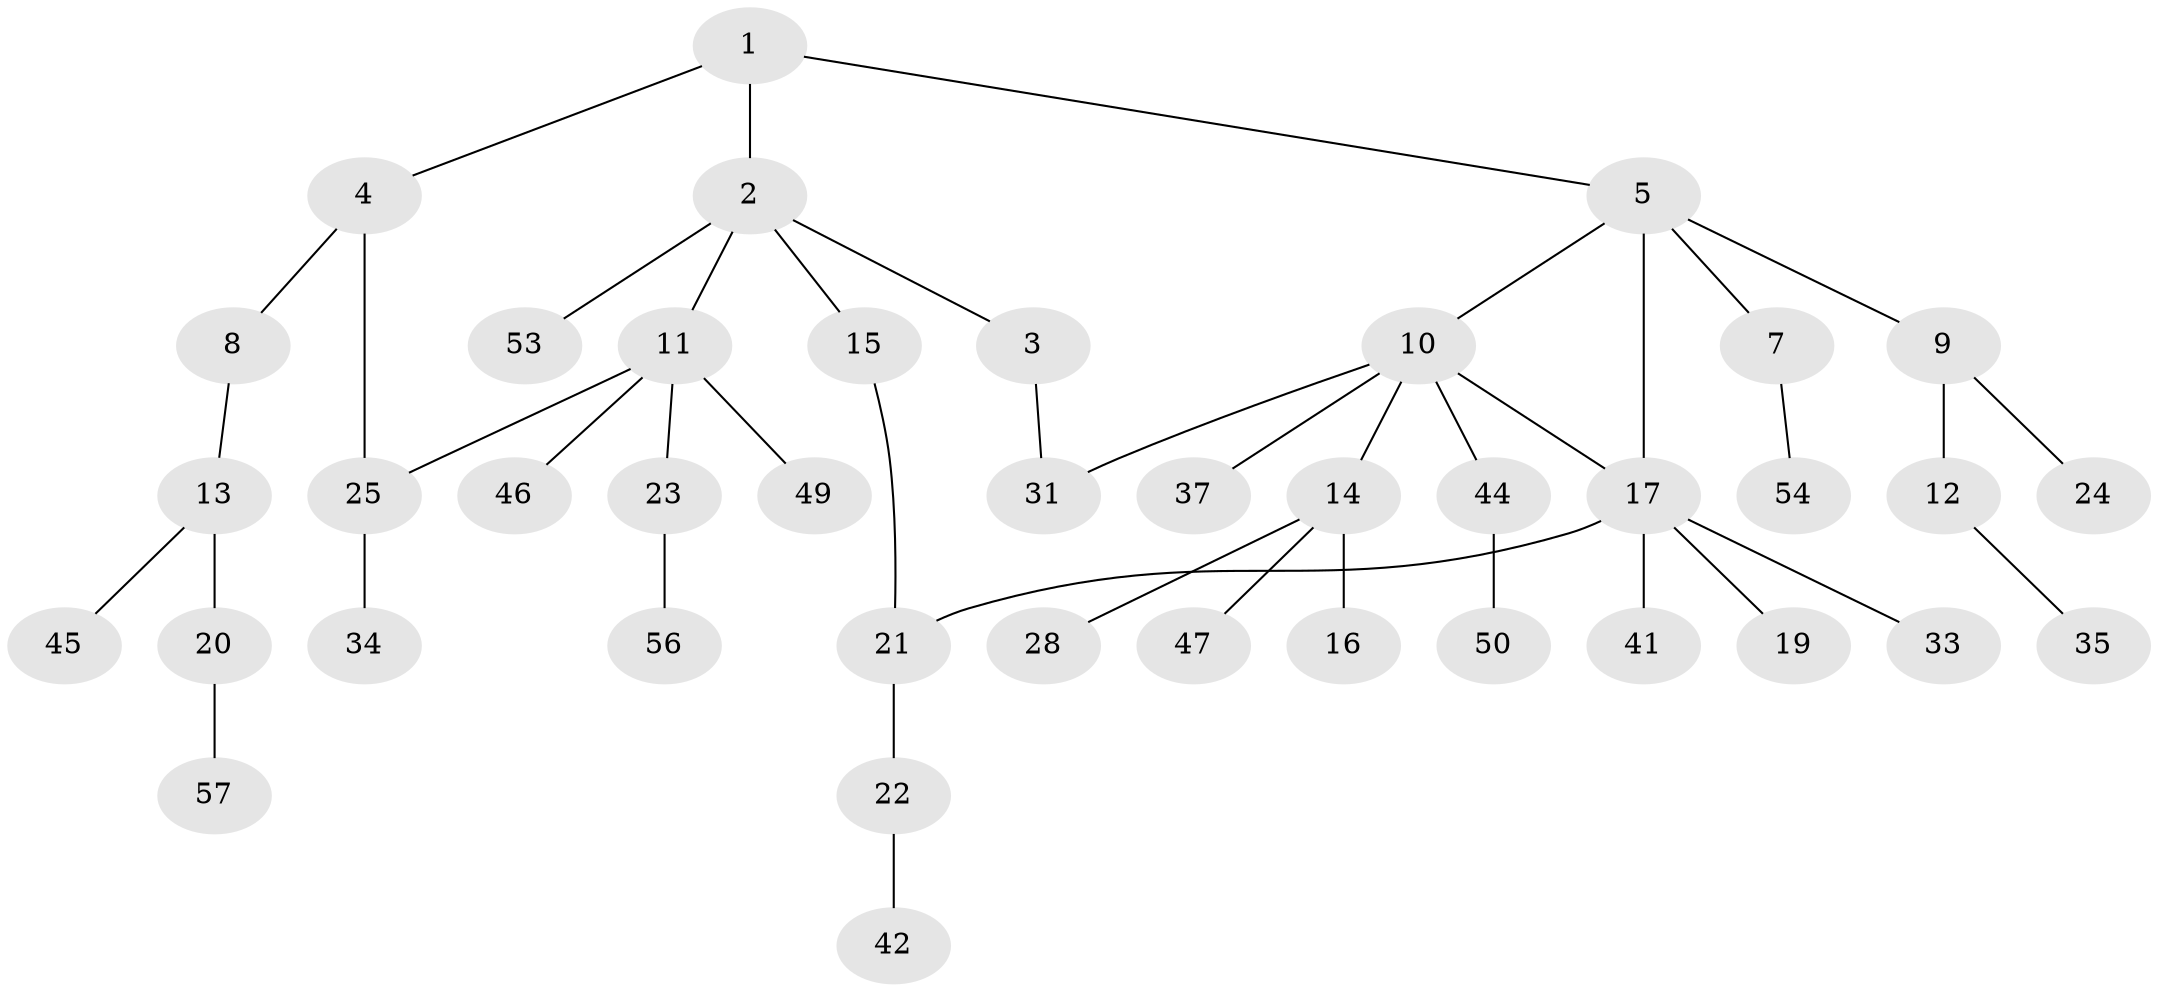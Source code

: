// Generated by graph-tools (version 1.1) at 2025/23/03/03/25 07:23:32]
// undirected, 41 vertices, 44 edges
graph export_dot {
graph [start="1"]
  node [color=gray90,style=filled];
  1 [super="+26"];
  2 [super="+36"];
  3 [super="+38"];
  4 [super="+27"];
  5 [super="+6"];
  7;
  8;
  9 [super="+59"];
  10 [super="+30"];
  11 [super="+18"];
  12 [super="+43"];
  13 [super="+29"];
  14 [super="+32"];
  15;
  16;
  17 [super="+51"];
  19;
  20 [super="+48"];
  21 [super="+55"];
  22 [super="+40"];
  23;
  24;
  25 [super="+39"];
  28 [super="+58"];
  31;
  33;
  34;
  35;
  37;
  41;
  42;
  44;
  45 [super="+52"];
  46;
  47;
  49;
  50;
  53;
  54;
  56;
  57;
  1 -- 2;
  1 -- 4;
  1 -- 5;
  2 -- 3;
  2 -- 11;
  2 -- 15;
  2 -- 53;
  3 -- 31;
  4 -- 8;
  4 -- 25;
  5 -- 9;
  5 -- 17;
  5 -- 10;
  5 -- 7;
  7 -- 54;
  8 -- 13;
  9 -- 12;
  9 -- 24;
  10 -- 14;
  10 -- 37;
  10 -- 31;
  10 -- 17;
  10 -- 44;
  11 -- 25;
  11 -- 49;
  11 -- 46;
  11 -- 23;
  12 -- 35;
  13 -- 20;
  13 -- 45;
  14 -- 16;
  14 -- 28;
  14 -- 47;
  15 -- 21;
  17 -- 19;
  17 -- 33;
  17 -- 41;
  17 -- 21;
  20 -- 57;
  21 -- 22;
  22 -- 42;
  23 -- 56;
  25 -- 34;
  44 -- 50;
}
